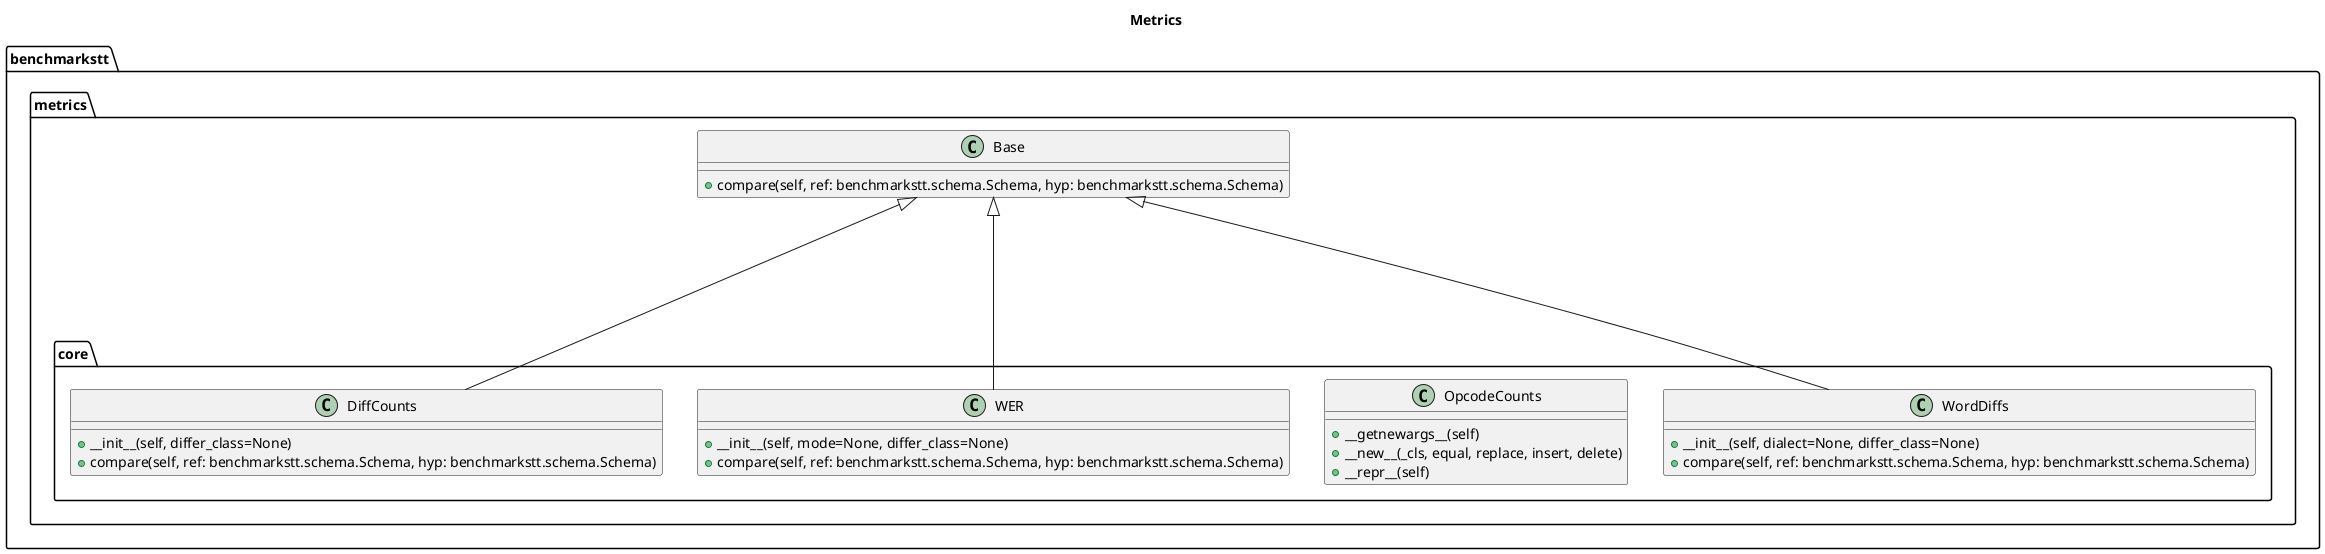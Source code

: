 @startuml
title Metrics
		class benchmarkstt.metrics.Base [[https://benchmarkstt.readthedocs.io/en/latest/modules/benchmarkstt.metrics.html#benchmarkstt.metrics.Base]] {
			+compare(self, ref: benchmarkstt.schema.Schema, hyp: benchmarkstt.schema.Schema)
		}
		class benchmarkstt.metrics.core.DiffCounts [[https://benchmarkstt.readthedocs.io/en/latest/modules/benchmarkstt.metrics.html#benchmarkstt.metrics.core.DiffCounts]] {
			+__init__(self, differ_class=None)
			+compare(self, ref: benchmarkstt.schema.Schema, hyp: benchmarkstt.schema.Schema)
		}
		class benchmarkstt.metrics.core.OpcodeCounts [[https://benchmarkstt.readthedocs.io/en/latest/modules/benchmarkstt.metrics.html#benchmarkstt.metrics.core.OpcodeCounts]] {
			+__getnewargs__(self)
			+__new__(_cls, equal, replace, insert, delete)
			+__repr__(self)
		}
		class benchmarkstt.metrics.core.WER [[https://benchmarkstt.readthedocs.io/en/latest/modules/benchmarkstt.metrics.html#benchmarkstt.metrics.core.WER]] {
			+__init__(self, mode=None, differ_class=None)
			+compare(self, ref: benchmarkstt.schema.Schema, hyp: benchmarkstt.schema.Schema)
		}
		class benchmarkstt.metrics.core.WordDiffs [[https://benchmarkstt.readthedocs.io/en/latest/modules/benchmarkstt.metrics.html#benchmarkstt.metrics.core.WordDiffs]] {
			+__init__(self, dialect=None, differ_class=None)
			+compare(self, ref: benchmarkstt.schema.Schema, hyp: benchmarkstt.schema.Schema)
		}

benchmarkstt.metrics.core.DiffCounts --up--|> benchmarkstt.metrics.Base
benchmarkstt.metrics.core.WER --up--|> benchmarkstt.metrics.Base
benchmarkstt.metrics.core.WordDiffs --up--|> benchmarkstt.metrics.Base
@enduml